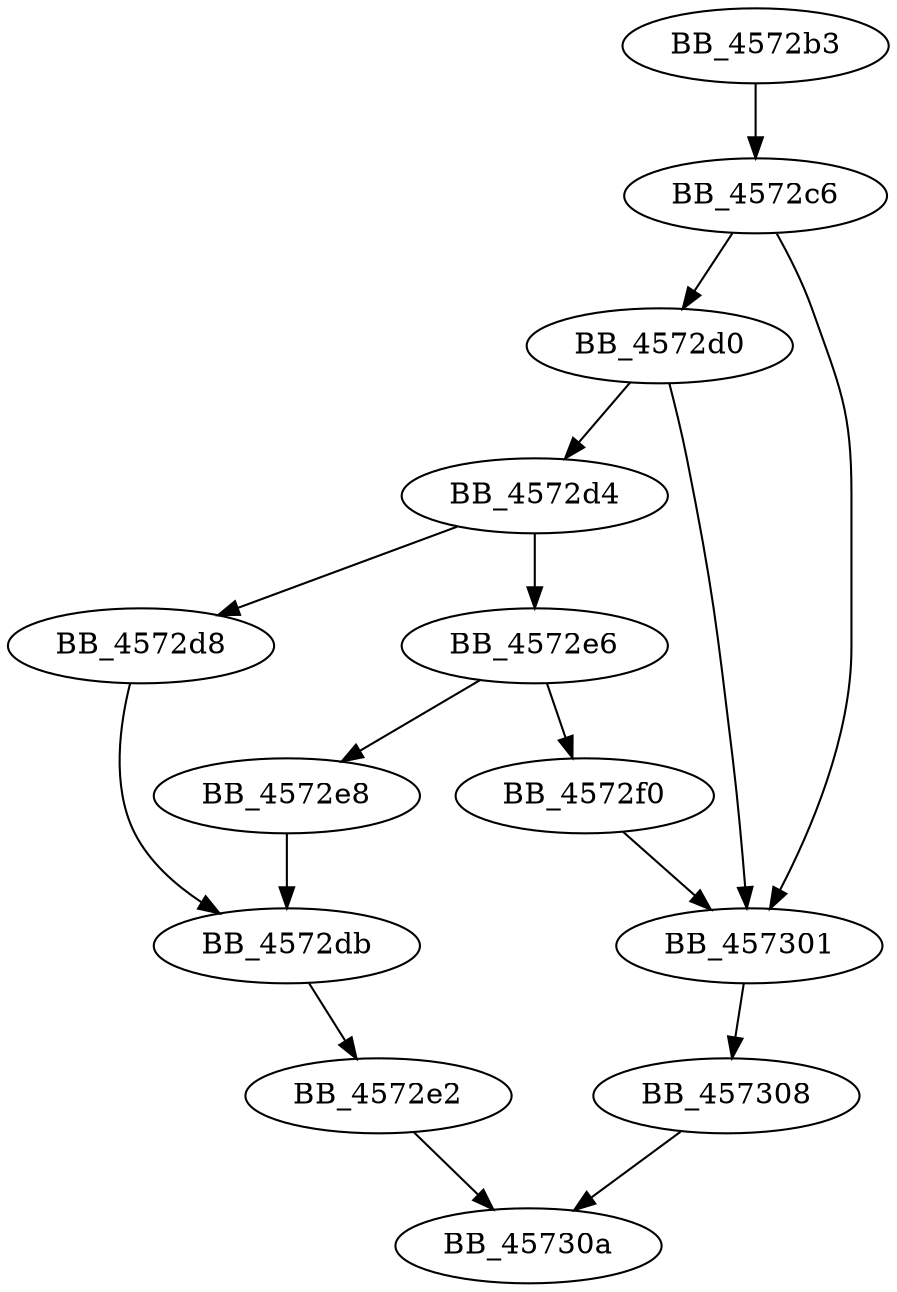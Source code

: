 DiGraph sub_4572B3{
BB_4572b3->BB_4572c6
BB_4572c6->BB_4572d0
BB_4572c6->BB_457301
BB_4572d0->BB_4572d4
BB_4572d0->BB_457301
BB_4572d4->BB_4572d8
BB_4572d4->BB_4572e6
BB_4572d8->BB_4572db
BB_4572db->BB_4572e2
BB_4572e2->BB_45730a
BB_4572e6->BB_4572e8
BB_4572e6->BB_4572f0
BB_4572e8->BB_4572db
BB_4572f0->BB_457301
BB_457301->BB_457308
BB_457308->BB_45730a
}
